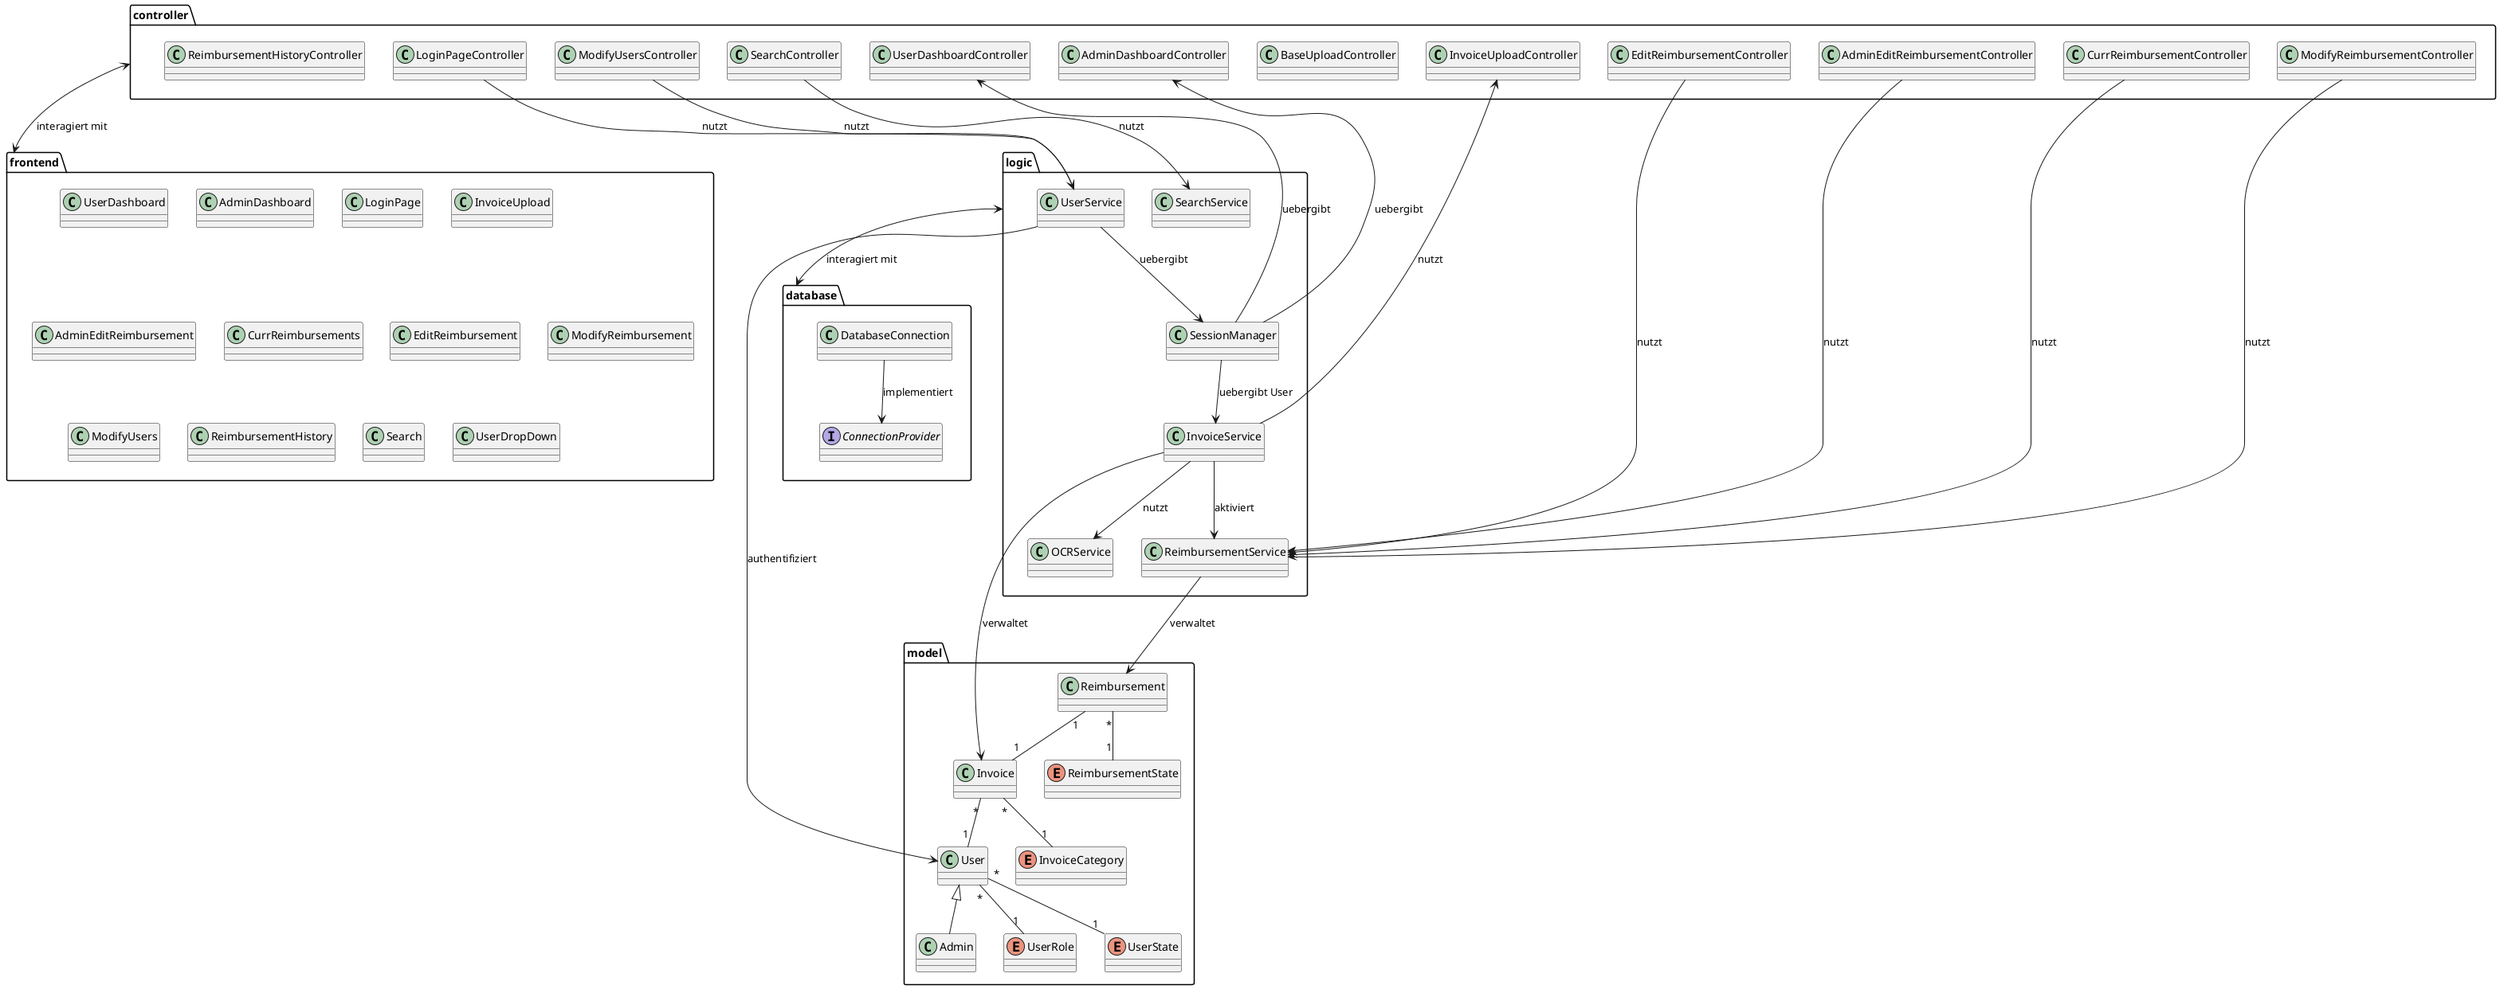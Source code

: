 @startuml
package frontend {
  class UserDashboard
  class AdminDashboard
  class LoginPage
  class InvoiceUpload
  class AdminEditReimbursement
  class CurrReimbursements
  class EditReimbursement
  class ModifyReimbursement
  class ModifyUsers
  class ReimbursementHistory
  class Search
  class UserDropDown
}

package model {
  class User
  class Admin
  class Invoice
  class Reimbursement
  enum UserRole
  enum UserState
  enum InvoiceCategory
  enum ReimbursementState
}

package logic {
  class SessionManager
  class UserService
  class InvoiceService
  class OCRService
  class ReimbursementService
  class SearchService
}

package database {
  class DatabaseConnection
  interface ConnectionProvider
}

package controller {
  class LoginPageController
  class SearchController
  class UserDashboardController
  class AdminDashboardController
  class InvoiceUploadController
  class BaseUploadController
  class EditReimbursementController
  class AdminEditReimbursementController
  class CurrReimbursementController
  class ModifyReimbursementController
  class ModifyUsersController
  class ReimbursementHistoryController
}

' Beziehungen
User <|-- Admin
User "*"--"1" UserRole
User "*"--"1" UserState
Invoice "*"--"1" InvoiceCategory
Invoice "*"--"1" User
Reimbursement "1"--"1" Invoice
Reimbursement "*"--"1" ReimbursementState

UserService --> SessionManager :  uebergibt
UserService --> User : authentifiziert
InvoiceService --> Invoice : verwaltet
InvoiceService --> OCRService : nutzt
ReimbursementService --> Reimbursement : verwaltet
SessionManager --> InvoiceService :  uebergibt User
InvoiceService --> ReimbursementService : aktiviert

logic <--> database : interagiert mit
controller <--> frontend : interagiert mit

DatabaseConnection --> ConnectionProvider : implementiert

LoginPageController --> UserService : nutzt
AdminDashboardController <-- SessionManager :  uebergibt
UserDashboardController <-- SessionManager :  uebergibt
InvoiceUploadController <-- InvoiceService : nutzt
SearchController --> SearchService : nutzt
AdminEditReimbursementController --> ReimbursementService : nutzt
EditReimbursementController --> ReimbursementService : nutzt
CurrReimbursementController --> ReimbursementService : nutzt
ModifyReimbursementController --> ReimbursementService : nutzt
ModifyUsersController --> UserService : nutzt
@enduml